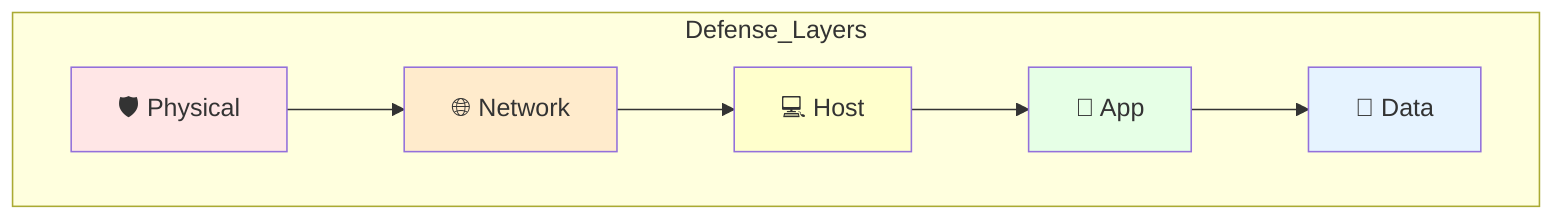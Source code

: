 flowchart TD
    subgraph Defense_Layers
        A[🛡️ Physical] --> B[🌐 Network]
        B --> C[💻 Host] --> D[📱 App]
        D --> E[🔐 Data]
    end
    style A fill:#ffe6e6
    style B fill:#ffebcc
    style C fill:#ffffcc
    style D fill:#e6ffe6
    style E fill:#e6f3ff